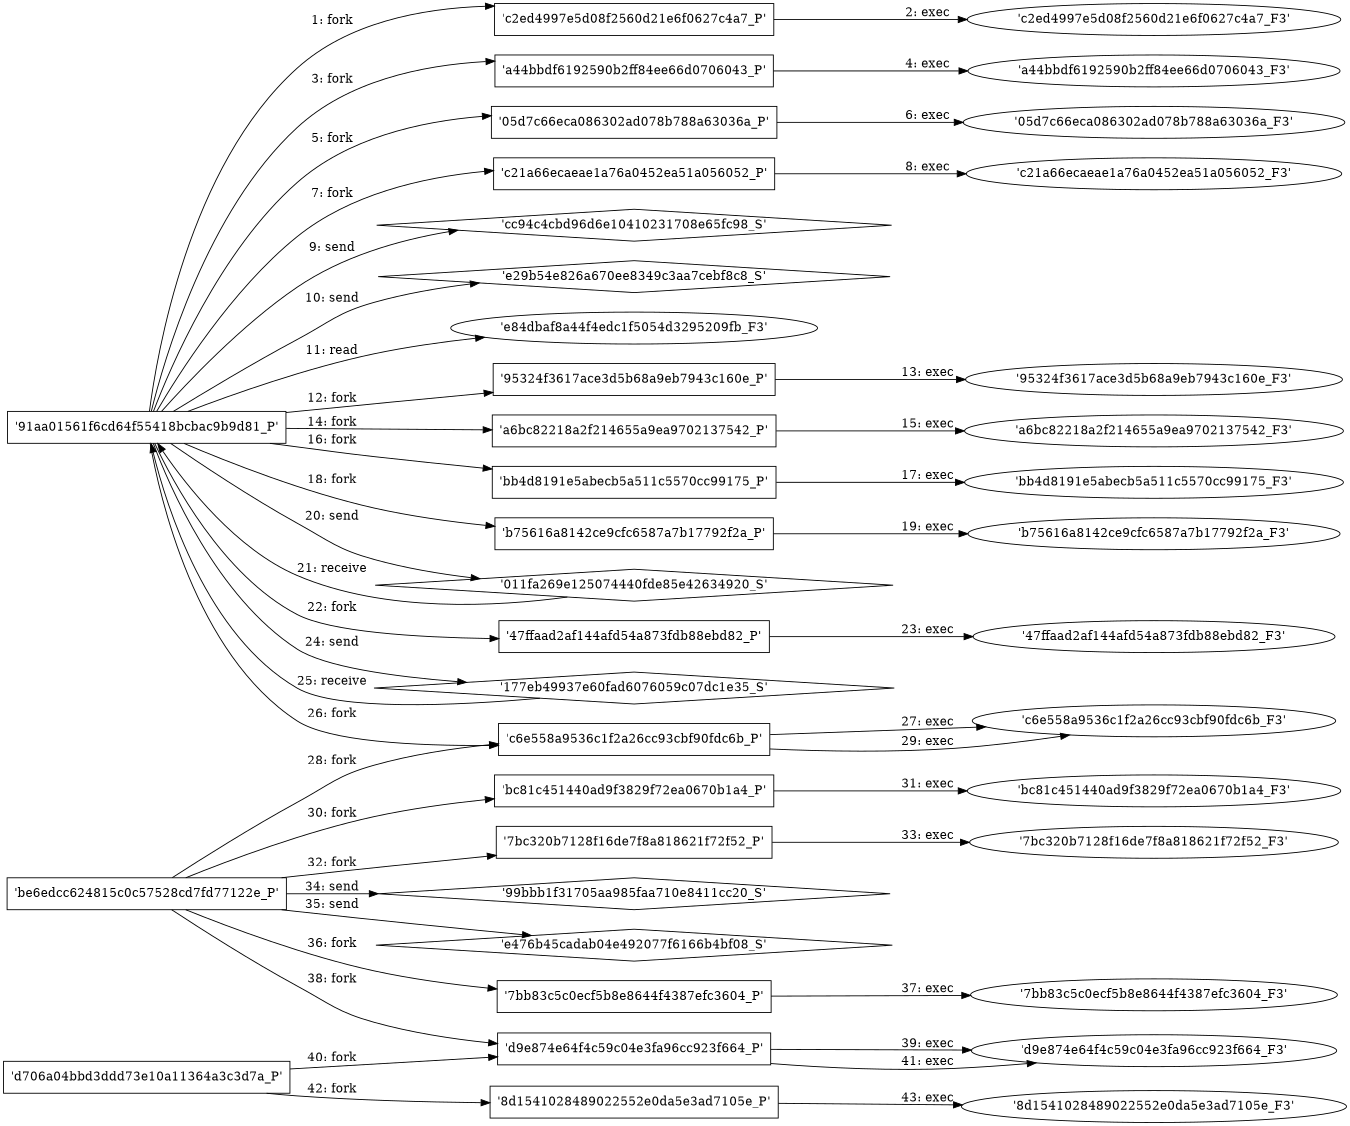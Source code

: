 digraph "D:\Learning\Paper\apt\基于CTI的攻击预警\Dataset\攻击图\ASGfromALLCTI\Microsoft Patch Tuesday - November 2015.dot" {
rankdir="LR"
size="9"
fixedsize="false"
splines="true"
nodesep=0.3
ranksep=0
fontsize=10
overlap="scalexy"
engine= "neato"
	"'91aa01561f6cd64f55418bcbac9b9d81_P'" [node_type=Process shape=box]
	"'c2ed4997e5d08f2560d21e6f0627c4a7_P'" [node_type=Process shape=box]
	"'91aa01561f6cd64f55418bcbac9b9d81_P'" -> "'c2ed4997e5d08f2560d21e6f0627c4a7_P'" [label="1: fork"]
	"'c2ed4997e5d08f2560d21e6f0627c4a7_P'" [node_type=Process shape=box]
	"'c2ed4997e5d08f2560d21e6f0627c4a7_F3'" [node_type=File shape=ellipse]
	"'c2ed4997e5d08f2560d21e6f0627c4a7_P'" -> "'c2ed4997e5d08f2560d21e6f0627c4a7_F3'" [label="2: exec"]
	"'91aa01561f6cd64f55418bcbac9b9d81_P'" [node_type=Process shape=box]
	"'a44bbdf6192590b2ff84ee66d0706043_P'" [node_type=Process shape=box]
	"'91aa01561f6cd64f55418bcbac9b9d81_P'" -> "'a44bbdf6192590b2ff84ee66d0706043_P'" [label="3: fork"]
	"'a44bbdf6192590b2ff84ee66d0706043_P'" [node_type=Process shape=box]
	"'a44bbdf6192590b2ff84ee66d0706043_F3'" [node_type=File shape=ellipse]
	"'a44bbdf6192590b2ff84ee66d0706043_P'" -> "'a44bbdf6192590b2ff84ee66d0706043_F3'" [label="4: exec"]
	"'91aa01561f6cd64f55418bcbac9b9d81_P'" [node_type=Process shape=box]
	"'05d7c66eca086302ad078b788a63036a_P'" [node_type=Process shape=box]
	"'91aa01561f6cd64f55418bcbac9b9d81_P'" -> "'05d7c66eca086302ad078b788a63036a_P'" [label="5: fork"]
	"'05d7c66eca086302ad078b788a63036a_P'" [node_type=Process shape=box]
	"'05d7c66eca086302ad078b788a63036a_F3'" [node_type=File shape=ellipse]
	"'05d7c66eca086302ad078b788a63036a_P'" -> "'05d7c66eca086302ad078b788a63036a_F3'" [label="6: exec"]
	"'91aa01561f6cd64f55418bcbac9b9d81_P'" [node_type=Process shape=box]
	"'c21a66ecaeae1a76a0452ea51a056052_P'" [node_type=Process shape=box]
	"'91aa01561f6cd64f55418bcbac9b9d81_P'" -> "'c21a66ecaeae1a76a0452ea51a056052_P'" [label="7: fork"]
	"'c21a66ecaeae1a76a0452ea51a056052_P'" [node_type=Process shape=box]
	"'c21a66ecaeae1a76a0452ea51a056052_F3'" [node_type=File shape=ellipse]
	"'c21a66ecaeae1a76a0452ea51a056052_P'" -> "'c21a66ecaeae1a76a0452ea51a056052_F3'" [label="8: exec"]
	"'cc94c4cbd96d6e10410231708e65fc98_S'" [node_type=Socket shape=diamond]
	"'91aa01561f6cd64f55418bcbac9b9d81_P'" [node_type=Process shape=box]
	"'91aa01561f6cd64f55418bcbac9b9d81_P'" -> "'cc94c4cbd96d6e10410231708e65fc98_S'" [label="9: send"]
	"'e29b54e826a670ee8349c3aa7cebf8c8_S'" [node_type=Socket shape=diamond]
	"'91aa01561f6cd64f55418bcbac9b9d81_P'" [node_type=Process shape=box]
	"'91aa01561f6cd64f55418bcbac9b9d81_P'" -> "'e29b54e826a670ee8349c3aa7cebf8c8_S'" [label="10: send"]
	"'e84dbaf8a44f4edc1f5054d3295209fb_F3'" [node_type=file shape=ellipse]
	"'91aa01561f6cd64f55418bcbac9b9d81_P'" [node_type=Process shape=box]
	"'91aa01561f6cd64f55418bcbac9b9d81_P'" -> "'e84dbaf8a44f4edc1f5054d3295209fb_F3'" [label="11: read"]
	"'91aa01561f6cd64f55418bcbac9b9d81_P'" [node_type=Process shape=box]
	"'95324f3617ace3d5b68a9eb7943c160e_P'" [node_type=Process shape=box]
	"'91aa01561f6cd64f55418bcbac9b9d81_P'" -> "'95324f3617ace3d5b68a9eb7943c160e_P'" [label="12: fork"]
	"'95324f3617ace3d5b68a9eb7943c160e_P'" [node_type=Process shape=box]
	"'95324f3617ace3d5b68a9eb7943c160e_F3'" [node_type=File shape=ellipse]
	"'95324f3617ace3d5b68a9eb7943c160e_P'" -> "'95324f3617ace3d5b68a9eb7943c160e_F3'" [label="13: exec"]
	"'91aa01561f6cd64f55418bcbac9b9d81_P'" [node_type=Process shape=box]
	"'a6bc82218a2f214655a9ea9702137542_P'" [node_type=Process shape=box]
	"'91aa01561f6cd64f55418bcbac9b9d81_P'" -> "'a6bc82218a2f214655a9ea9702137542_P'" [label="14: fork"]
	"'a6bc82218a2f214655a9ea9702137542_P'" [node_type=Process shape=box]
	"'a6bc82218a2f214655a9ea9702137542_F3'" [node_type=File shape=ellipse]
	"'a6bc82218a2f214655a9ea9702137542_P'" -> "'a6bc82218a2f214655a9ea9702137542_F3'" [label="15: exec"]
	"'91aa01561f6cd64f55418bcbac9b9d81_P'" [node_type=Process shape=box]
	"'bb4d8191e5abecb5a511c5570cc99175_P'" [node_type=Process shape=box]
	"'91aa01561f6cd64f55418bcbac9b9d81_P'" -> "'bb4d8191e5abecb5a511c5570cc99175_P'" [label="16: fork"]
	"'bb4d8191e5abecb5a511c5570cc99175_P'" [node_type=Process shape=box]
	"'bb4d8191e5abecb5a511c5570cc99175_F3'" [node_type=File shape=ellipse]
	"'bb4d8191e5abecb5a511c5570cc99175_P'" -> "'bb4d8191e5abecb5a511c5570cc99175_F3'" [label="17: exec"]
	"'91aa01561f6cd64f55418bcbac9b9d81_P'" [node_type=Process shape=box]
	"'b75616a8142ce9cfc6587a7b17792f2a_P'" [node_type=Process shape=box]
	"'91aa01561f6cd64f55418bcbac9b9d81_P'" -> "'b75616a8142ce9cfc6587a7b17792f2a_P'" [label="18: fork"]
	"'b75616a8142ce9cfc6587a7b17792f2a_P'" [node_type=Process shape=box]
	"'b75616a8142ce9cfc6587a7b17792f2a_F3'" [node_type=File shape=ellipse]
	"'b75616a8142ce9cfc6587a7b17792f2a_P'" -> "'b75616a8142ce9cfc6587a7b17792f2a_F3'" [label="19: exec"]
	"'011fa269e125074440fde85e42634920_S'" [node_type=Socket shape=diamond]
	"'91aa01561f6cd64f55418bcbac9b9d81_P'" [node_type=Process shape=box]
	"'91aa01561f6cd64f55418bcbac9b9d81_P'" -> "'011fa269e125074440fde85e42634920_S'" [label="20: send"]
	"'011fa269e125074440fde85e42634920_S'" -> "'91aa01561f6cd64f55418bcbac9b9d81_P'" [label="21: receive"]
	"'91aa01561f6cd64f55418bcbac9b9d81_P'" [node_type=Process shape=box]
	"'47ffaad2af144afd54a873fdb88ebd82_P'" [node_type=Process shape=box]
	"'91aa01561f6cd64f55418bcbac9b9d81_P'" -> "'47ffaad2af144afd54a873fdb88ebd82_P'" [label="22: fork"]
	"'47ffaad2af144afd54a873fdb88ebd82_P'" [node_type=Process shape=box]
	"'47ffaad2af144afd54a873fdb88ebd82_F3'" [node_type=File shape=ellipse]
	"'47ffaad2af144afd54a873fdb88ebd82_P'" -> "'47ffaad2af144afd54a873fdb88ebd82_F3'" [label="23: exec"]
	"'177eb49937e60fad6076059c07dc1e35_S'" [node_type=Socket shape=diamond]
	"'91aa01561f6cd64f55418bcbac9b9d81_P'" [node_type=Process shape=box]
	"'91aa01561f6cd64f55418bcbac9b9d81_P'" -> "'177eb49937e60fad6076059c07dc1e35_S'" [label="24: send"]
	"'177eb49937e60fad6076059c07dc1e35_S'" -> "'91aa01561f6cd64f55418bcbac9b9d81_P'" [label="25: receive"]
	"'91aa01561f6cd64f55418bcbac9b9d81_P'" [node_type=Process shape=box]
	"'c6e558a9536c1f2a26cc93cbf90fdc6b_P'" [node_type=Process shape=box]
	"'91aa01561f6cd64f55418bcbac9b9d81_P'" -> "'c6e558a9536c1f2a26cc93cbf90fdc6b_P'" [label="26: fork"]
	"'c6e558a9536c1f2a26cc93cbf90fdc6b_P'" [node_type=Process shape=box]
	"'c6e558a9536c1f2a26cc93cbf90fdc6b_F3'" [node_type=File shape=ellipse]
	"'c6e558a9536c1f2a26cc93cbf90fdc6b_P'" -> "'c6e558a9536c1f2a26cc93cbf90fdc6b_F3'" [label="27: exec"]
	"'be6edcc624815c0c57528cd7fd77122e_P'" [node_type=Process shape=box]
	"'c6e558a9536c1f2a26cc93cbf90fdc6b_P'" [node_type=Process shape=box]
	"'be6edcc624815c0c57528cd7fd77122e_P'" -> "'c6e558a9536c1f2a26cc93cbf90fdc6b_P'" [label="28: fork"]
	"'c6e558a9536c1f2a26cc93cbf90fdc6b_P'" [node_type=Process shape=box]
	"'c6e558a9536c1f2a26cc93cbf90fdc6b_F3'" [node_type=File shape=ellipse]
	"'c6e558a9536c1f2a26cc93cbf90fdc6b_P'" -> "'c6e558a9536c1f2a26cc93cbf90fdc6b_F3'" [label="29: exec"]
	"'be6edcc624815c0c57528cd7fd77122e_P'" [node_type=Process shape=box]
	"'bc81c451440ad9f3829f72ea0670b1a4_P'" [node_type=Process shape=box]
	"'be6edcc624815c0c57528cd7fd77122e_P'" -> "'bc81c451440ad9f3829f72ea0670b1a4_P'" [label="30: fork"]
	"'bc81c451440ad9f3829f72ea0670b1a4_P'" [node_type=Process shape=box]
	"'bc81c451440ad9f3829f72ea0670b1a4_F3'" [node_type=File shape=ellipse]
	"'bc81c451440ad9f3829f72ea0670b1a4_P'" -> "'bc81c451440ad9f3829f72ea0670b1a4_F3'" [label="31: exec"]
	"'be6edcc624815c0c57528cd7fd77122e_P'" [node_type=Process shape=box]
	"'7bc320b7128f16de7f8a818621f72f52_P'" [node_type=Process shape=box]
	"'be6edcc624815c0c57528cd7fd77122e_P'" -> "'7bc320b7128f16de7f8a818621f72f52_P'" [label="32: fork"]
	"'7bc320b7128f16de7f8a818621f72f52_P'" [node_type=Process shape=box]
	"'7bc320b7128f16de7f8a818621f72f52_F3'" [node_type=File shape=ellipse]
	"'7bc320b7128f16de7f8a818621f72f52_P'" -> "'7bc320b7128f16de7f8a818621f72f52_F3'" [label="33: exec"]
	"'99bbb1f31705aa985faa710e8411cc20_S'" [node_type=Socket shape=diamond]
	"'be6edcc624815c0c57528cd7fd77122e_P'" [node_type=Process shape=box]
	"'be6edcc624815c0c57528cd7fd77122e_P'" -> "'99bbb1f31705aa985faa710e8411cc20_S'" [label="34: send"]
	"'e476b45cadab04e492077f6166b4bf08_S'" [node_type=Socket shape=diamond]
	"'be6edcc624815c0c57528cd7fd77122e_P'" [node_type=Process shape=box]
	"'be6edcc624815c0c57528cd7fd77122e_P'" -> "'e476b45cadab04e492077f6166b4bf08_S'" [label="35: send"]
	"'be6edcc624815c0c57528cd7fd77122e_P'" [node_type=Process shape=box]
	"'7bb83c5c0ecf5b8e8644f4387efc3604_P'" [node_type=Process shape=box]
	"'be6edcc624815c0c57528cd7fd77122e_P'" -> "'7bb83c5c0ecf5b8e8644f4387efc3604_P'" [label="36: fork"]
	"'7bb83c5c0ecf5b8e8644f4387efc3604_P'" [node_type=Process shape=box]
	"'7bb83c5c0ecf5b8e8644f4387efc3604_F3'" [node_type=File shape=ellipse]
	"'7bb83c5c0ecf5b8e8644f4387efc3604_P'" -> "'7bb83c5c0ecf5b8e8644f4387efc3604_F3'" [label="37: exec"]
	"'be6edcc624815c0c57528cd7fd77122e_P'" [node_type=Process shape=box]
	"'d9e874e64f4c59c04e3fa96cc923f664_P'" [node_type=Process shape=box]
	"'be6edcc624815c0c57528cd7fd77122e_P'" -> "'d9e874e64f4c59c04e3fa96cc923f664_P'" [label="38: fork"]
	"'d9e874e64f4c59c04e3fa96cc923f664_P'" [node_type=Process shape=box]
	"'d9e874e64f4c59c04e3fa96cc923f664_F3'" [node_type=File shape=ellipse]
	"'d9e874e64f4c59c04e3fa96cc923f664_P'" -> "'d9e874e64f4c59c04e3fa96cc923f664_F3'" [label="39: exec"]
	"'d706a04bbd3ddd73e10a11364a3c3d7a_P'" [node_type=Process shape=box]
	"'d9e874e64f4c59c04e3fa96cc923f664_P'" [node_type=Process shape=box]
	"'d706a04bbd3ddd73e10a11364a3c3d7a_P'" -> "'d9e874e64f4c59c04e3fa96cc923f664_P'" [label="40: fork"]
	"'d9e874e64f4c59c04e3fa96cc923f664_P'" [node_type=Process shape=box]
	"'d9e874e64f4c59c04e3fa96cc923f664_F3'" [node_type=File shape=ellipse]
	"'d9e874e64f4c59c04e3fa96cc923f664_P'" -> "'d9e874e64f4c59c04e3fa96cc923f664_F3'" [label="41: exec"]
	"'d706a04bbd3ddd73e10a11364a3c3d7a_P'" [node_type=Process shape=box]
	"'8d1541028489022552e0da5e3ad7105e_P'" [node_type=Process shape=box]
	"'d706a04bbd3ddd73e10a11364a3c3d7a_P'" -> "'8d1541028489022552e0da5e3ad7105e_P'" [label="42: fork"]
	"'8d1541028489022552e0da5e3ad7105e_P'" [node_type=Process shape=box]
	"'8d1541028489022552e0da5e3ad7105e_F3'" [node_type=File shape=ellipse]
	"'8d1541028489022552e0da5e3ad7105e_P'" -> "'8d1541028489022552e0da5e3ad7105e_F3'" [label="43: exec"]
}
